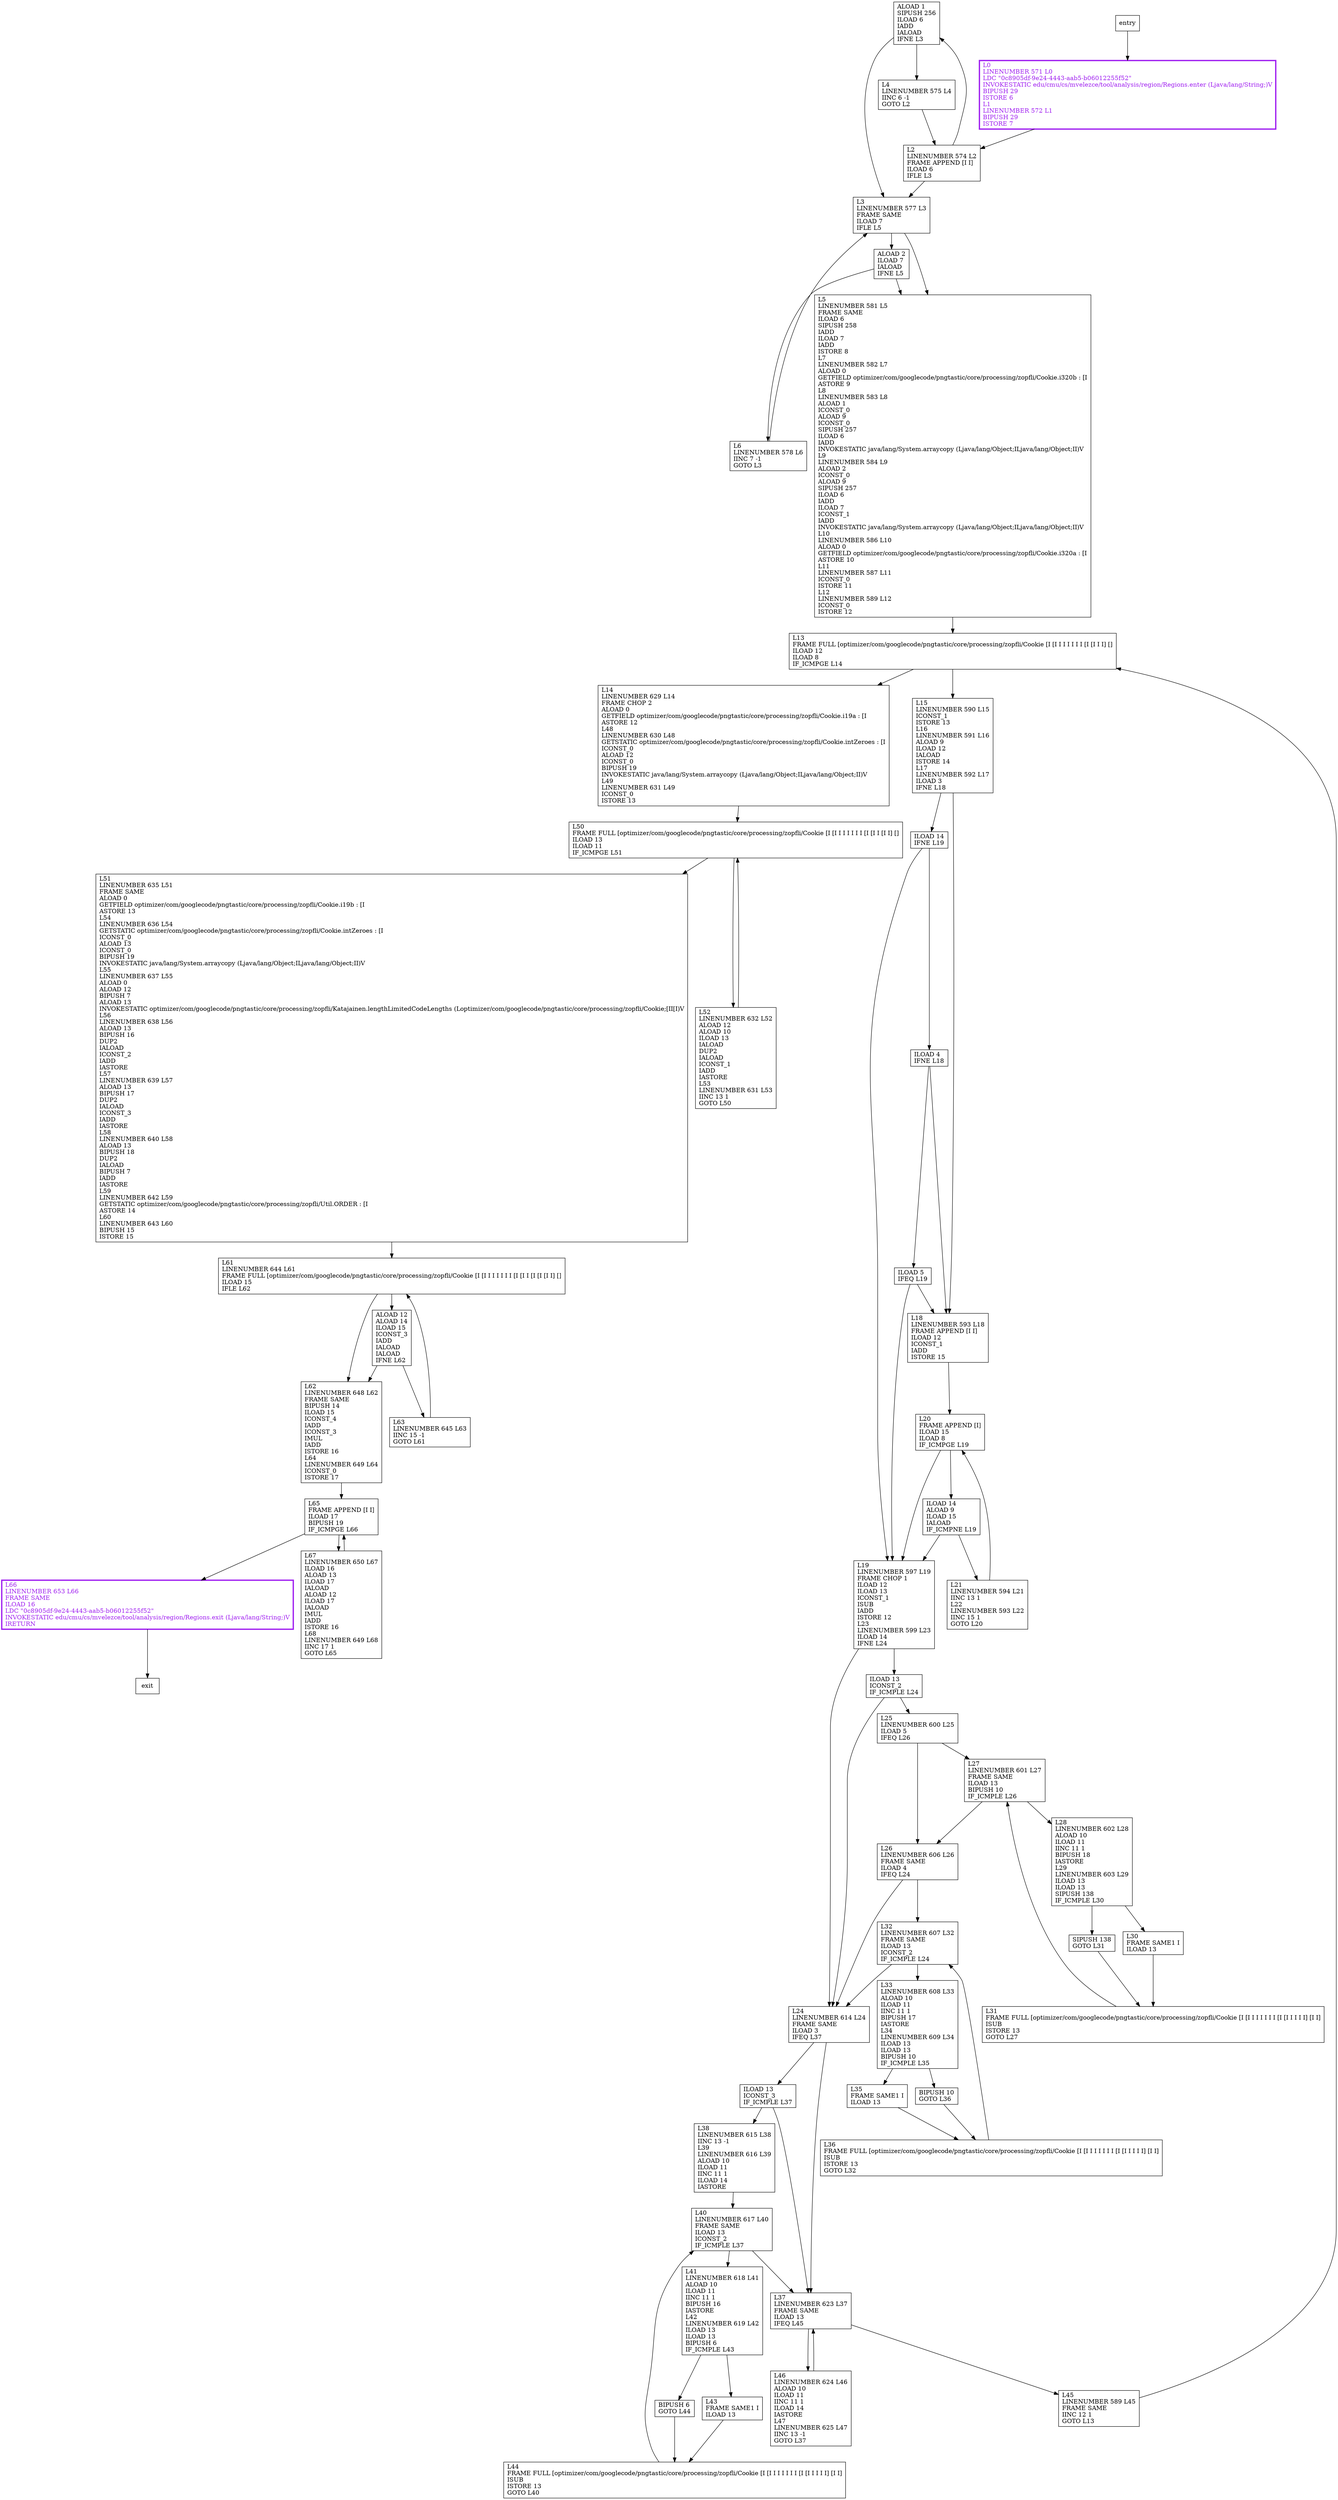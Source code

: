 digraph simulateEncodeTree {
node [shape=record];
338837436 [label="ALOAD 1\lSIPUSH 256\lILOAD 6\lIADD\lIALOAD\lIFNE L3\l"];
1317036847 [label="L2\lLINENUMBER 574 L2\lFRAME APPEND [I I]\lILOAD 6\lIFLE L3\l"];
866986538 [label="L6\lLINENUMBER 578 L6\lIINC 7 -1\lGOTO L3\l"];
1108109562 [label="L19\lLINENUMBER 597 L19\lFRAME CHOP 1\lILOAD 12\lILOAD 13\lICONST_1\lISUB\lIADD\lISTORE 12\lL23\lLINENUMBER 599 L23\lILOAD 14\lIFNE L24\l"];
2130292331 [label="L14\lLINENUMBER 629 L14\lFRAME CHOP 2\lALOAD 0\lGETFIELD optimizer/com/googlecode/pngtastic/core/processing/zopfli/Cookie.i19a : [I\lASTORE 12\lL48\lLINENUMBER 630 L48\lGETSTATIC optimizer/com/googlecode/pngtastic/core/processing/zopfli/Cookie.intZeroes : [I\lICONST_0\lALOAD 12\lICONST_0\lBIPUSH 19\lINVOKESTATIC java/lang/System.arraycopy (Ljava/lang/Object;ILjava/lang/Object;II)V\lL49\lLINENUMBER 631 L49\lICONST_0\lISTORE 13\l"];
1787738680 [label="L38\lLINENUMBER 615 L38\lIINC 13 -1\lL39\lLINENUMBER 616 L39\lALOAD 10\lILOAD 11\lIINC 11 1\lILOAD 14\lIASTORE\l"];
252052564 [label="L15\lLINENUMBER 590 L15\lICONST_1\lISTORE 13\lL16\lLINENUMBER 591 L16\lALOAD 9\lILOAD 12\lIALOAD\lISTORE 14\lL17\lLINENUMBER 592 L17\lILOAD 3\lIFNE L18\l"];
331795079 [label="ILOAD 14\lALOAD 9\lILOAD 15\lIALOAD\lIF_ICMPNE L19\l"];
976254481 [label="L35\lFRAME SAME1 I\lILOAD 13\l"];
1847970362 [label="L44\lFRAME FULL [optimizer/com/googlecode/pngtastic/core/processing/zopfli/Cookie [I [I I I I I I I [I [I I I I I] [I I]\lISUB\lISTORE 13\lGOTO L40\l"];
36396877 [label="L13\lFRAME FULL [optimizer/com/googlecode/pngtastic/core/processing/zopfli/Cookie [I [I I I I I I I [I [I I I] []\lILOAD 12\lILOAD 8\lIF_ICMPGE L14\l"];
788149548 [label="SIPUSH 138\lGOTO L31\l"];
1908548135 [label="L66\lLINENUMBER 653 L66\lFRAME SAME\lILOAD 16\lLDC \"0c8905df-9e24-4443-aab5-b06012255f52\"\lINVOKESTATIC edu/cmu/cs/mvelezce/tool/analysis/region/Regions.exit (Ljava/lang/String;)V\lIRETURN\l"];
1989207003 [label="L5\lLINENUMBER 581 L5\lFRAME SAME\lILOAD 6\lSIPUSH 258\lIADD\lILOAD 7\lIADD\lISTORE 8\lL7\lLINENUMBER 582 L7\lALOAD 0\lGETFIELD optimizer/com/googlecode/pngtastic/core/processing/zopfli/Cookie.i320b : [I\lASTORE 9\lL8\lLINENUMBER 583 L8\lALOAD 1\lICONST_0\lALOAD 9\lICONST_0\lSIPUSH 257\lILOAD 6\lIADD\lINVOKESTATIC java/lang/System.arraycopy (Ljava/lang/Object;ILjava/lang/Object;II)V\lL9\lLINENUMBER 584 L9\lALOAD 2\lICONST_0\lALOAD 9\lSIPUSH 257\lILOAD 6\lIADD\lILOAD 7\lICONST_1\lIADD\lINVOKESTATIC java/lang/System.arraycopy (Ljava/lang/Object;ILjava/lang/Object;II)V\lL10\lLINENUMBER 586 L10\lALOAD 0\lGETFIELD optimizer/com/googlecode/pngtastic/core/processing/zopfli/Cookie.i320a : [I\lASTORE 10\lL11\lLINENUMBER 587 L11\lICONST_0\lISTORE 11\lL12\lLINENUMBER 589 L12\lICONST_0\lISTORE 12\l"];
690978591 [label="L32\lLINENUMBER 607 L32\lFRAME SAME\lILOAD 13\lICONST_2\lIF_ICMPLE L24\l"];
1895534619 [label="L20\lFRAME APPEND [I]\lILOAD 15\lILOAD 8\lIF_ICMPGE L19\l"];
1308739269 [label="L4\lLINENUMBER 575 L4\lIINC 6 -1\lGOTO L2\l"];
1907690065 [label="ILOAD 14\lIFNE L19\l"];
1778066100 [label="L50\lFRAME FULL [optimizer/com/googlecode/pngtastic/core/processing/zopfli/Cookie [I [I I I I I I I [I [I I [I I] []\lILOAD 13\lILOAD 11\lIF_ICMPGE L51\l"];
1001094043 [label="L28\lLINENUMBER 602 L28\lALOAD 10\lILOAD 11\lIINC 11 1\lBIPUSH 18\lIASTORE\lL29\lLINENUMBER 603 L29\lILOAD 13\lILOAD 13\lSIPUSH 138\lIF_ICMPLE L30\l"];
915733493 [label="BIPUSH 10\lGOTO L36\l"];
841759677 [label="L21\lLINENUMBER 594 L21\lIINC 13 1\lL22\lLINENUMBER 593 L22\lIINC 15 1\lGOTO L20\l"];
1678884287 [label="L36\lFRAME FULL [optimizer/com/googlecode/pngtastic/core/processing/zopfli/Cookie [I [I I I I I I I [I [I I I I I] [I I]\lISUB\lISTORE 13\lGOTO L32\l"];
162131660 [label="L25\lLINENUMBER 600 L25\lILOAD 5\lIFEQ L26\l"];
722704739 [label="L18\lLINENUMBER 593 L18\lFRAME APPEND [I I]\lILOAD 12\lICONST_1\lIADD\lISTORE 15\l"];
2134681697 [label="L24\lLINENUMBER 614 L24\lFRAME SAME\lILOAD 3\lIFEQ L37\l"];
1935338858 [label="ALOAD 2\lILOAD 7\lIALOAD\lIFNE L5\l"];
1249420827 [label="ILOAD 5\lIFEQ L19\l"];
1519114227 [label="ILOAD 13\lICONST_2\lIF_ICMPLE L24\l"];
829610481 [label="L62\lLINENUMBER 648 L62\lFRAME SAME\lBIPUSH 14\lILOAD 15\lICONST_4\lIADD\lICONST_3\lIMUL\lIADD\lISTORE 16\lL64\lLINENUMBER 649 L64\lICONST_0\lISTORE 17\l"];
472782014 [label="L45\lLINENUMBER 589 L45\lFRAME SAME\lIINC 12 1\lGOTO L13\l"];
1167878363 [label="L33\lLINENUMBER 608 L33\lALOAD 10\lILOAD 11\lIINC 11 1\lBIPUSH 17\lIASTORE\lL34\lLINENUMBER 609 L34\lILOAD 13\lILOAD 13\lBIPUSH 10\lIF_ICMPLE L35\l"];
2100440492 [label="L30\lFRAME SAME1 I\lILOAD 13\l"];
1047650069 [label="L51\lLINENUMBER 635 L51\lFRAME SAME\lALOAD 0\lGETFIELD optimizer/com/googlecode/pngtastic/core/processing/zopfli/Cookie.i19b : [I\lASTORE 13\lL54\lLINENUMBER 636 L54\lGETSTATIC optimizer/com/googlecode/pngtastic/core/processing/zopfli/Cookie.intZeroes : [I\lICONST_0\lALOAD 13\lICONST_0\lBIPUSH 19\lINVOKESTATIC java/lang/System.arraycopy (Ljava/lang/Object;ILjava/lang/Object;II)V\lL55\lLINENUMBER 637 L55\lALOAD 0\lALOAD 12\lBIPUSH 7\lALOAD 13\lINVOKESTATIC optimizer/com/googlecode/pngtastic/core/processing/zopfli/Katajainen.lengthLimitedCodeLengths (Loptimizer/com/googlecode/pngtastic/core/processing/zopfli/Cookie;[II[I)V\lL56\lLINENUMBER 638 L56\lALOAD 13\lBIPUSH 16\lDUP2\lIALOAD\lICONST_2\lIADD\lIASTORE\lL57\lLINENUMBER 639 L57\lALOAD 13\lBIPUSH 17\lDUP2\lIALOAD\lICONST_3\lIADD\lIASTORE\lL58\lLINENUMBER 640 L58\lALOAD 13\lBIPUSH 18\lDUP2\lIALOAD\lBIPUSH 7\lIADD\lIASTORE\lL59\lLINENUMBER 642 L59\lGETSTATIC optimizer/com/googlecode/pngtastic/core/processing/zopfli/Util.ORDER : [I\lASTORE 14\lL60\lLINENUMBER 643 L60\lBIPUSH 15\lISTORE 15\l"];
21705149 [label="ALOAD 12\lALOAD 14\lILOAD 15\lICONST_3\lIADD\lIALOAD\lIALOAD\lIFNE L62\l"];
2077535716 [label="ILOAD 13\lICONST_3\lIF_ICMPLE L37\l"];
417601941 [label="L3\lLINENUMBER 577 L3\lFRAME SAME\lILOAD 7\lIFLE L5\l"];
2107109451 [label="ILOAD 4\lIFNE L18\l"];
1720100010 [label="L63\lLINENUMBER 645 L63\lIINC 15 -1\lGOTO L61\l"];
1902502228 [label="BIPUSH 6\lGOTO L44\l"];
1286178071 [label="L0\lLINENUMBER 571 L0\lLDC \"0c8905df-9e24-4443-aab5-b06012255f52\"\lINVOKESTATIC edu/cmu/cs/mvelezce/tool/analysis/region/Regions.enter (Ljava/lang/String;)V\lBIPUSH 29\lISTORE 6\lL1\lLINENUMBER 572 L1\lBIPUSH 29\lISTORE 7\l"];
52104851 [label="L41\lLINENUMBER 618 L41\lALOAD 10\lILOAD 11\lIINC 11 1\lBIPUSH 16\lIASTORE\lL42\lLINENUMBER 619 L42\lILOAD 13\lILOAD 13\lBIPUSH 6\lIF_ICMPLE L43\l"];
1385609089 [label="L52\lLINENUMBER 632 L52\lALOAD 12\lALOAD 10\lILOAD 13\lIALOAD\lDUP2\lIALOAD\lICONST_1\lIADD\lIASTORE\lL53\lLINENUMBER 631 L53\lIINC 13 1\lGOTO L50\l"];
693904251 [label="L67\lLINENUMBER 650 L67\lILOAD 16\lALOAD 13\lILOAD 17\lIALOAD\lALOAD 12\lILOAD 17\lIALOAD\lIMUL\lIADD\lISTORE 16\lL68\lLINENUMBER 649 L68\lIINC 17 1\lGOTO L65\l"];
788579037 [label="L43\lFRAME SAME1 I\lILOAD 13\l"];
1058740164 [label="L27\lLINENUMBER 601 L27\lFRAME SAME\lILOAD 13\lBIPUSH 10\lIF_ICMPLE L26\l"];
1109342510 [label="L46\lLINENUMBER 624 L46\lALOAD 10\lILOAD 11\lIINC 11 1\lILOAD 14\lIASTORE\lL47\lLINENUMBER 625 L47\lIINC 13 -1\lGOTO L37\l"];
1122880342 [label="L37\lLINENUMBER 623 L37\lFRAME SAME\lILOAD 13\lIFEQ L45\l"];
1228448256 [label="L31\lFRAME FULL [optimizer/com/googlecode/pngtastic/core/processing/zopfli/Cookie [I [I I I I I I I [I [I I I I I] [I I]\lISUB\lISTORE 13\lGOTO L27\l"];
2049728782 [label="L65\lFRAME APPEND [I I]\lILOAD 17\lBIPUSH 19\lIF_ICMPGE L66\l"];
898711291 [label="L40\lLINENUMBER 617 L40\lFRAME SAME\lILOAD 13\lICONST_2\lIF_ICMPLE L37\l"];
1448662092 [label="L61\lLINENUMBER 644 L61\lFRAME FULL [optimizer/com/googlecode/pngtastic/core/processing/zopfli/Cookie [I [I I I I I I I [I [I I [I [I [I I] []\lILOAD 15\lIFLE L62\l"];
629071018 [label="L26\lLINENUMBER 606 L26\lFRAME SAME\lILOAD 4\lIFEQ L24\l"];
entry;
exit;
338837436 -> 417601941;
338837436 -> 1308739269;
1317036847 -> 417601941;
1317036847 -> 338837436;
866986538 -> 417601941;
1108109562 -> 1519114227;
1108109562 -> 2134681697;
2130292331 -> 1778066100;
1787738680 -> 898711291;
252052564 -> 722704739;
252052564 -> 1907690065;
331795079 -> 1108109562;
331795079 -> 841759677;
976254481 -> 1678884287;
1847970362 -> 898711291;
36396877 -> 2130292331;
36396877 -> 252052564;
788149548 -> 1228448256;
1908548135 -> exit;
1989207003 -> 36396877;
690978591 -> 2134681697;
690978591 -> 1167878363;
1895534619 -> 331795079;
1895534619 -> 1108109562;
1308739269 -> 1317036847;
1907690065 -> 2107109451;
1907690065 -> 1108109562;
entry -> 1286178071;
1778066100 -> 1385609089;
1778066100 -> 1047650069;
1001094043 -> 2100440492;
1001094043 -> 788149548;
915733493 -> 1678884287;
841759677 -> 1895534619;
1678884287 -> 690978591;
162131660 -> 1058740164;
162131660 -> 629071018;
722704739 -> 1895534619;
2134681697 -> 1122880342;
2134681697 -> 2077535716;
1935338858 -> 866986538;
1935338858 -> 1989207003;
1249420827 -> 722704739;
1249420827 -> 1108109562;
1519114227 -> 2134681697;
1519114227 -> 162131660;
829610481 -> 2049728782;
472782014 -> 36396877;
1167878363 -> 915733493;
1167878363 -> 976254481;
2100440492 -> 1228448256;
1047650069 -> 1448662092;
21705149 -> 829610481;
21705149 -> 1720100010;
2077535716 -> 1122880342;
2077535716 -> 1787738680;
417601941 -> 1989207003;
417601941 -> 1935338858;
2107109451 -> 722704739;
2107109451 -> 1249420827;
1720100010 -> 1448662092;
1902502228 -> 1847970362;
1286178071 -> 1317036847;
52104851 -> 788579037;
52104851 -> 1902502228;
1385609089 -> 1778066100;
693904251 -> 2049728782;
788579037 -> 1847970362;
1058740164 -> 1001094043;
1058740164 -> 629071018;
1109342510 -> 1122880342;
1122880342 -> 1109342510;
1122880342 -> 472782014;
1228448256 -> 1058740164;
2049728782 -> 693904251;
2049728782 -> 1908548135;
898711291 -> 1122880342;
898711291 -> 52104851;
1448662092 -> 829610481;
1448662092 -> 21705149;
629071018 -> 690978591;
629071018 -> 2134681697;
1908548135[fontcolor="purple", penwidth=3, color="purple"];
1286178071[fontcolor="purple", penwidth=3, color="purple"];
}
